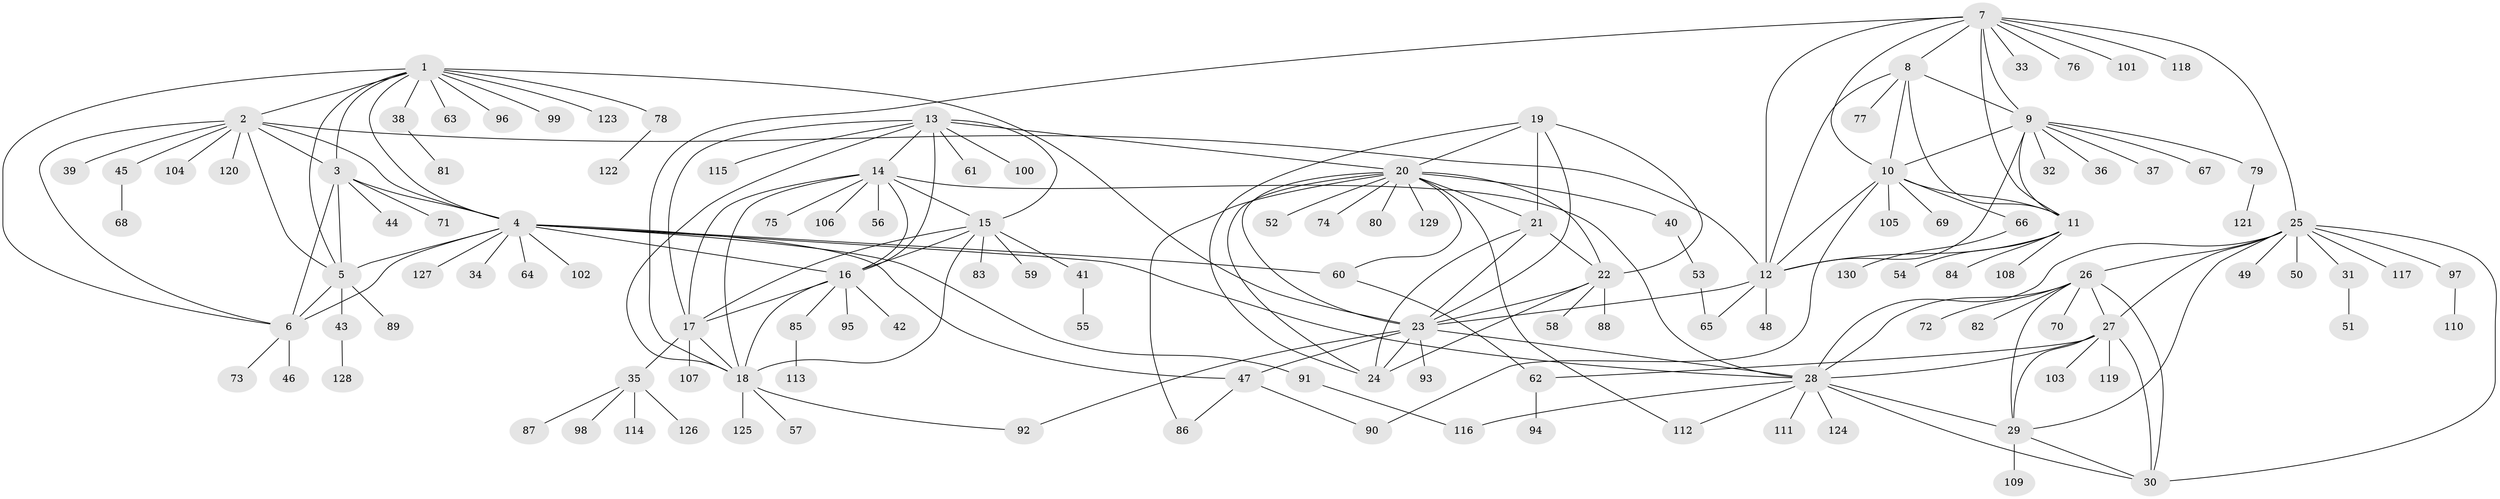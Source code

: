 // Generated by graph-tools (version 1.1) at 2025/50/03/09/25 03:50:31]
// undirected, 130 vertices, 194 edges
graph export_dot {
graph [start="1"]
  node [color=gray90,style=filled];
  1;
  2;
  3;
  4;
  5;
  6;
  7;
  8;
  9;
  10;
  11;
  12;
  13;
  14;
  15;
  16;
  17;
  18;
  19;
  20;
  21;
  22;
  23;
  24;
  25;
  26;
  27;
  28;
  29;
  30;
  31;
  32;
  33;
  34;
  35;
  36;
  37;
  38;
  39;
  40;
  41;
  42;
  43;
  44;
  45;
  46;
  47;
  48;
  49;
  50;
  51;
  52;
  53;
  54;
  55;
  56;
  57;
  58;
  59;
  60;
  61;
  62;
  63;
  64;
  65;
  66;
  67;
  68;
  69;
  70;
  71;
  72;
  73;
  74;
  75;
  76;
  77;
  78;
  79;
  80;
  81;
  82;
  83;
  84;
  85;
  86;
  87;
  88;
  89;
  90;
  91;
  92;
  93;
  94;
  95;
  96;
  97;
  98;
  99;
  100;
  101;
  102;
  103;
  104;
  105;
  106;
  107;
  108;
  109;
  110;
  111;
  112;
  113;
  114;
  115;
  116;
  117;
  118;
  119;
  120;
  121;
  122;
  123;
  124;
  125;
  126;
  127;
  128;
  129;
  130;
  1 -- 2;
  1 -- 3;
  1 -- 4;
  1 -- 5;
  1 -- 6;
  1 -- 23;
  1 -- 38;
  1 -- 63;
  1 -- 78;
  1 -- 96;
  1 -- 99;
  1 -- 123;
  2 -- 3;
  2 -- 4;
  2 -- 5;
  2 -- 6;
  2 -- 12;
  2 -- 39;
  2 -- 45;
  2 -- 104;
  2 -- 120;
  3 -- 4;
  3 -- 5;
  3 -- 6;
  3 -- 44;
  3 -- 71;
  4 -- 5;
  4 -- 6;
  4 -- 16;
  4 -- 28;
  4 -- 34;
  4 -- 47;
  4 -- 60;
  4 -- 64;
  4 -- 91;
  4 -- 102;
  4 -- 127;
  5 -- 6;
  5 -- 43;
  5 -- 89;
  6 -- 46;
  6 -- 73;
  7 -- 8;
  7 -- 9;
  7 -- 10;
  7 -- 11;
  7 -- 12;
  7 -- 18;
  7 -- 25;
  7 -- 33;
  7 -- 76;
  7 -- 101;
  7 -- 118;
  8 -- 9;
  8 -- 10;
  8 -- 11;
  8 -- 12;
  8 -- 77;
  9 -- 10;
  9 -- 11;
  9 -- 12;
  9 -- 32;
  9 -- 36;
  9 -- 37;
  9 -- 67;
  9 -- 79;
  10 -- 11;
  10 -- 12;
  10 -- 66;
  10 -- 69;
  10 -- 90;
  10 -- 105;
  11 -- 12;
  11 -- 54;
  11 -- 84;
  11 -- 108;
  12 -- 23;
  12 -- 48;
  12 -- 65;
  13 -- 14;
  13 -- 15;
  13 -- 16;
  13 -- 17;
  13 -- 18;
  13 -- 20;
  13 -- 61;
  13 -- 100;
  13 -- 115;
  14 -- 15;
  14 -- 16;
  14 -- 17;
  14 -- 18;
  14 -- 28;
  14 -- 56;
  14 -- 75;
  14 -- 106;
  15 -- 16;
  15 -- 17;
  15 -- 18;
  15 -- 41;
  15 -- 59;
  15 -- 83;
  16 -- 17;
  16 -- 18;
  16 -- 42;
  16 -- 85;
  16 -- 95;
  17 -- 18;
  17 -- 35;
  17 -- 107;
  18 -- 57;
  18 -- 92;
  18 -- 125;
  19 -- 20;
  19 -- 21;
  19 -- 22;
  19 -- 23;
  19 -- 24;
  20 -- 21;
  20 -- 22;
  20 -- 23;
  20 -- 24;
  20 -- 40;
  20 -- 52;
  20 -- 60;
  20 -- 74;
  20 -- 80;
  20 -- 86;
  20 -- 112;
  20 -- 129;
  21 -- 22;
  21 -- 23;
  21 -- 24;
  22 -- 23;
  22 -- 24;
  22 -- 58;
  22 -- 88;
  23 -- 24;
  23 -- 28;
  23 -- 47;
  23 -- 92;
  23 -- 93;
  25 -- 26;
  25 -- 27;
  25 -- 28;
  25 -- 29;
  25 -- 30;
  25 -- 31;
  25 -- 49;
  25 -- 50;
  25 -- 97;
  25 -- 117;
  26 -- 27;
  26 -- 28;
  26 -- 29;
  26 -- 30;
  26 -- 70;
  26 -- 72;
  26 -- 82;
  27 -- 28;
  27 -- 29;
  27 -- 30;
  27 -- 62;
  27 -- 103;
  27 -- 119;
  28 -- 29;
  28 -- 30;
  28 -- 111;
  28 -- 112;
  28 -- 116;
  28 -- 124;
  29 -- 30;
  29 -- 109;
  31 -- 51;
  35 -- 87;
  35 -- 98;
  35 -- 114;
  35 -- 126;
  38 -- 81;
  40 -- 53;
  41 -- 55;
  43 -- 128;
  45 -- 68;
  47 -- 86;
  47 -- 90;
  53 -- 65;
  60 -- 62;
  62 -- 94;
  66 -- 130;
  78 -- 122;
  79 -- 121;
  85 -- 113;
  91 -- 116;
  97 -- 110;
}
